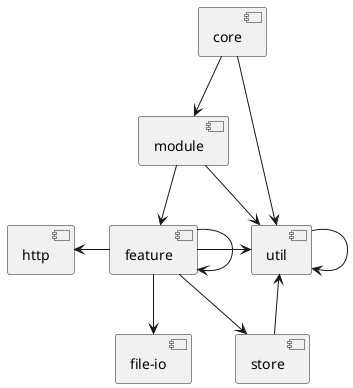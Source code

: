 @startuml Library Dependency Constraints

component core
component module
component feature
component http
component util
component store
component fileIo as "file-io"

core -d-> module
core -> util
feature -l-> http
feature -d-> fileIo
feature -r-> store
feature -> util
feature -> feature
module -r-> util
module -d-> feature
store -u-> util
util -> util

@enduml